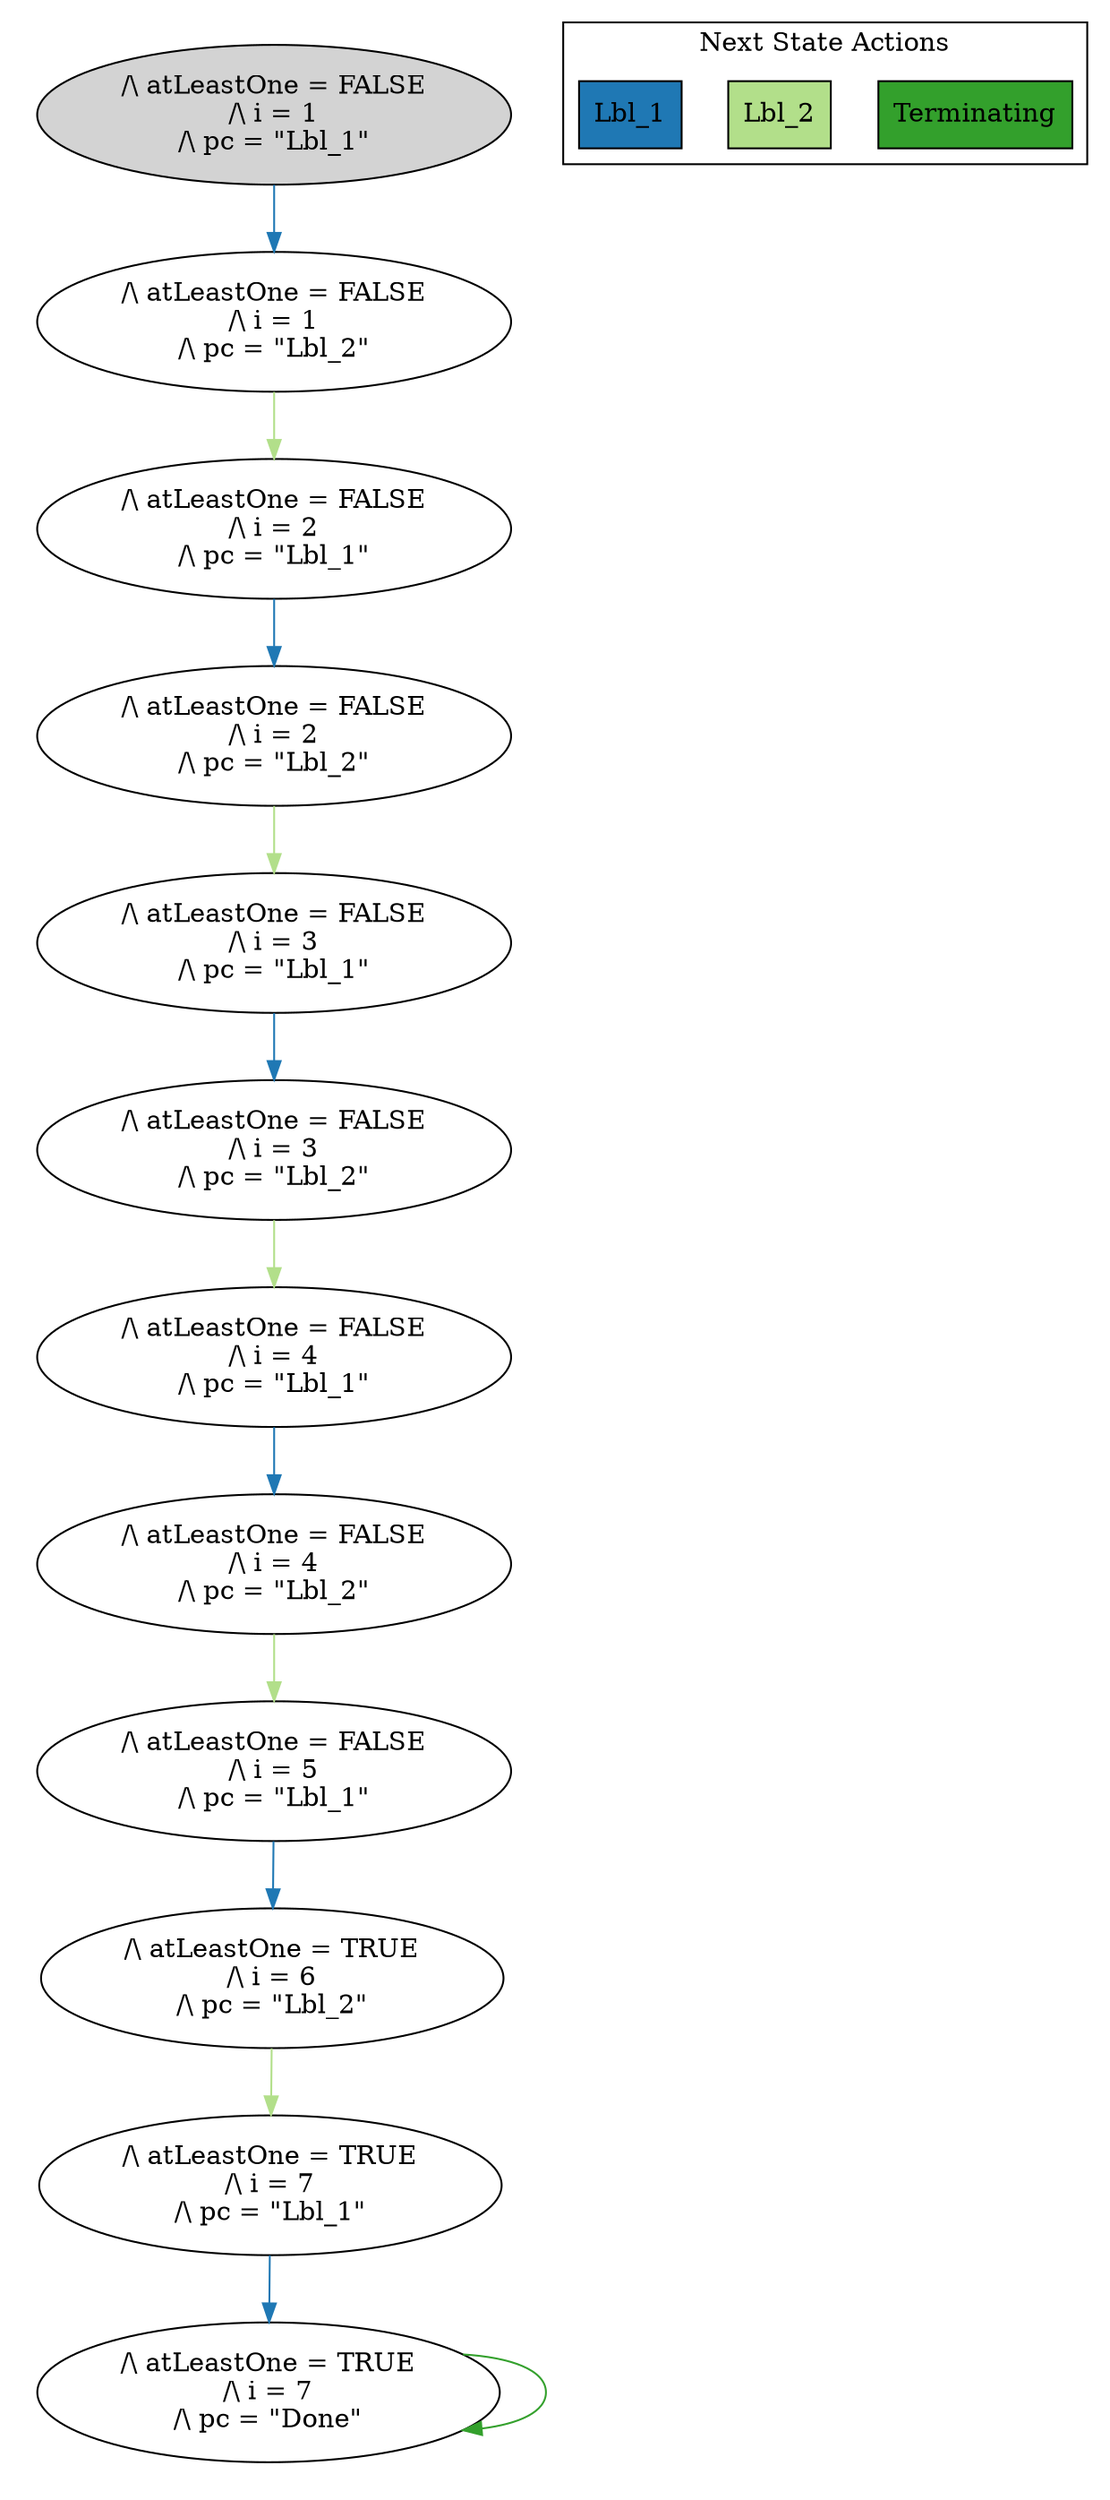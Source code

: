 strict digraph DiskGraph {
edge [colorscheme="paired12"]
nodesep=0.35;
subgraph cluster_graph {
color="white";
7149089223495196195 [label="/\\ atLeastOne = FALSE\n/\\ i = 1\n/\\ pc = \"Lbl_1\"",style = filled]
7149089223495196195 -> -5189941599937856284 [label="",color="2",fontcolor="2"];
-5189941599937856284 [label="/\\ atLeastOne = FALSE\n/\\ i = 1\n/\\ pc = \"Lbl_2\""];
-5189941599937856284 -> -3240603736400563423 [label="",color="3",fontcolor="3"];
-3240603736400563423 [label="/\\ atLeastOne = FALSE\n/\\ i = 2\n/\\ pc = \"Lbl_1\""];
-3240603736400563423 -> 560739159986475494 [label="",color="2",fontcolor="2"];
560739159986475494 [label="/\\ atLeastOne = FALSE\n/\\ i = 2\n/\\ pc = \"Lbl_2\""];
560739159986475494 -> -4834480467619915809 [label="",color="3",fontcolor="3"];
-4834480467619915809 [label="/\\ atLeastOne = FALSE\n/\\ i = 3\n/\\ pc = \"Lbl_1\""];
-4834480467619915809 -> 7505051937664677144 [label="",color="2",fontcolor="2"];
7505051937664677144 [label="/\\ atLeastOne = FALSE\n/\\ i = 3\n/\\ pc = \"Lbl_2\""];
7505051937664677144 -> 3976211146710708716 [label="",color="3",fontcolor="3"];
3976211146710708716 [label="/\\ atLeastOne = FALSE\n/\\ i = 4\n/\\ pc = \"Lbl_1\""];
3976211146710708716 -> -2026228813543992533 [label="",color="2",fontcolor="2"];
-2026228813543992533 [label="/\\ atLeastOne = FALSE\n/\\ i = 4\n/\\ pc = \"Lbl_2\""];
-2026228813543992533 -> 6395462534251074834 [label="",color="3",fontcolor="3"];
6395462534251074834 [label="/\\ atLeastOne = FALSE\n/\\ i = 5\n/\\ pc = \"Lbl_1\""];
6395462534251074834 -> 7864290298431262975 [label="",color="2",fontcolor="2"];
7864290298431262975 [label="/\\ atLeastOne = TRUE\n/\\ i = 6\n/\\ pc = \"Lbl_2\""];
7864290298431262975 -> -3025347237545929018 [label="",color="3",fontcolor="3"];
-3025347237545929018 [label="/\\ atLeastOne = TRUE\n/\\ i = 7\n/\\ pc = \"Lbl_1\""];
-3025347237545929018 -> 2469525469006276887 [label="",color="2",fontcolor="2"];
2469525469006276887 [label="/\\ atLeastOne = TRUE\n/\\ i = 7\n/\\ pc = \"Done\""];
2469525469006276887 -> 2469525469006276887 [label="",color="4",fontcolor="4"];
{rank = same; 7149089223495196195;}
{rank = same; -5189941599937856284;}
{rank = same; -3240603736400563423;}
{rank = same; 560739159986475494;}
{rank = same; -4834480467619915809;}
{rank = same; 7505051937664677144;}
{rank = same; 3976211146710708716;}
{rank = same; -2026228813543992533;}
{rank = same; 6395462534251074834;}
{rank = same; 7864290298431262975;}
{rank = same; -3025347237545929018;}
{rank = same; 2469525469006276887;}
}
subgraph cluster_legend {graph[style=bold];label = "Next State Actions" style="solid"
node [ labeljust="l",colorscheme="paired12",style=filled,shape=record ]
Terminating [label="Terminating",fillcolor=4]
Lbl_2 [label="Lbl_2",fillcolor=3]
Lbl_1 [label="Lbl_1",fillcolor=2]
}}
